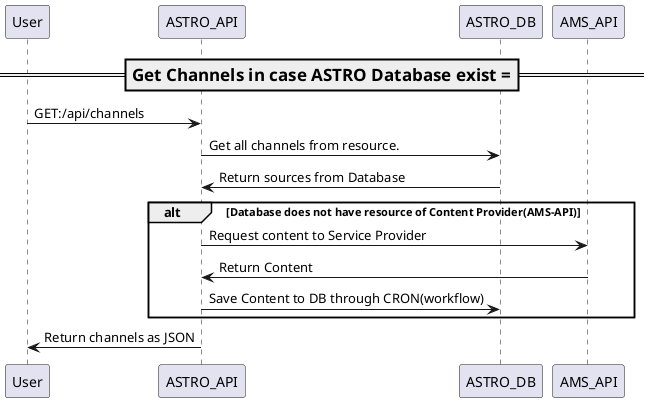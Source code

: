 @startuml
'paste content to https://www.planttext.com for more detail

participant User as u
participant ASTRO_API as A
participant ASTRO_DB as B
participant AMS_API as S

=== Get Channels in case ASTRO Database exist ===
u -> A: GET:/api/channels
A -> B: Get all channels from resource.
B -> A: Return sources from Database
alt Database does not have resource of Content Provider(AMS-API)
    A -> S: Request content to Service Provider
    S -> A: Return Content
    A -> B: Save Content to DB through CRON(workflow)
end
A -> u: Return channels as JSON

@enduml

